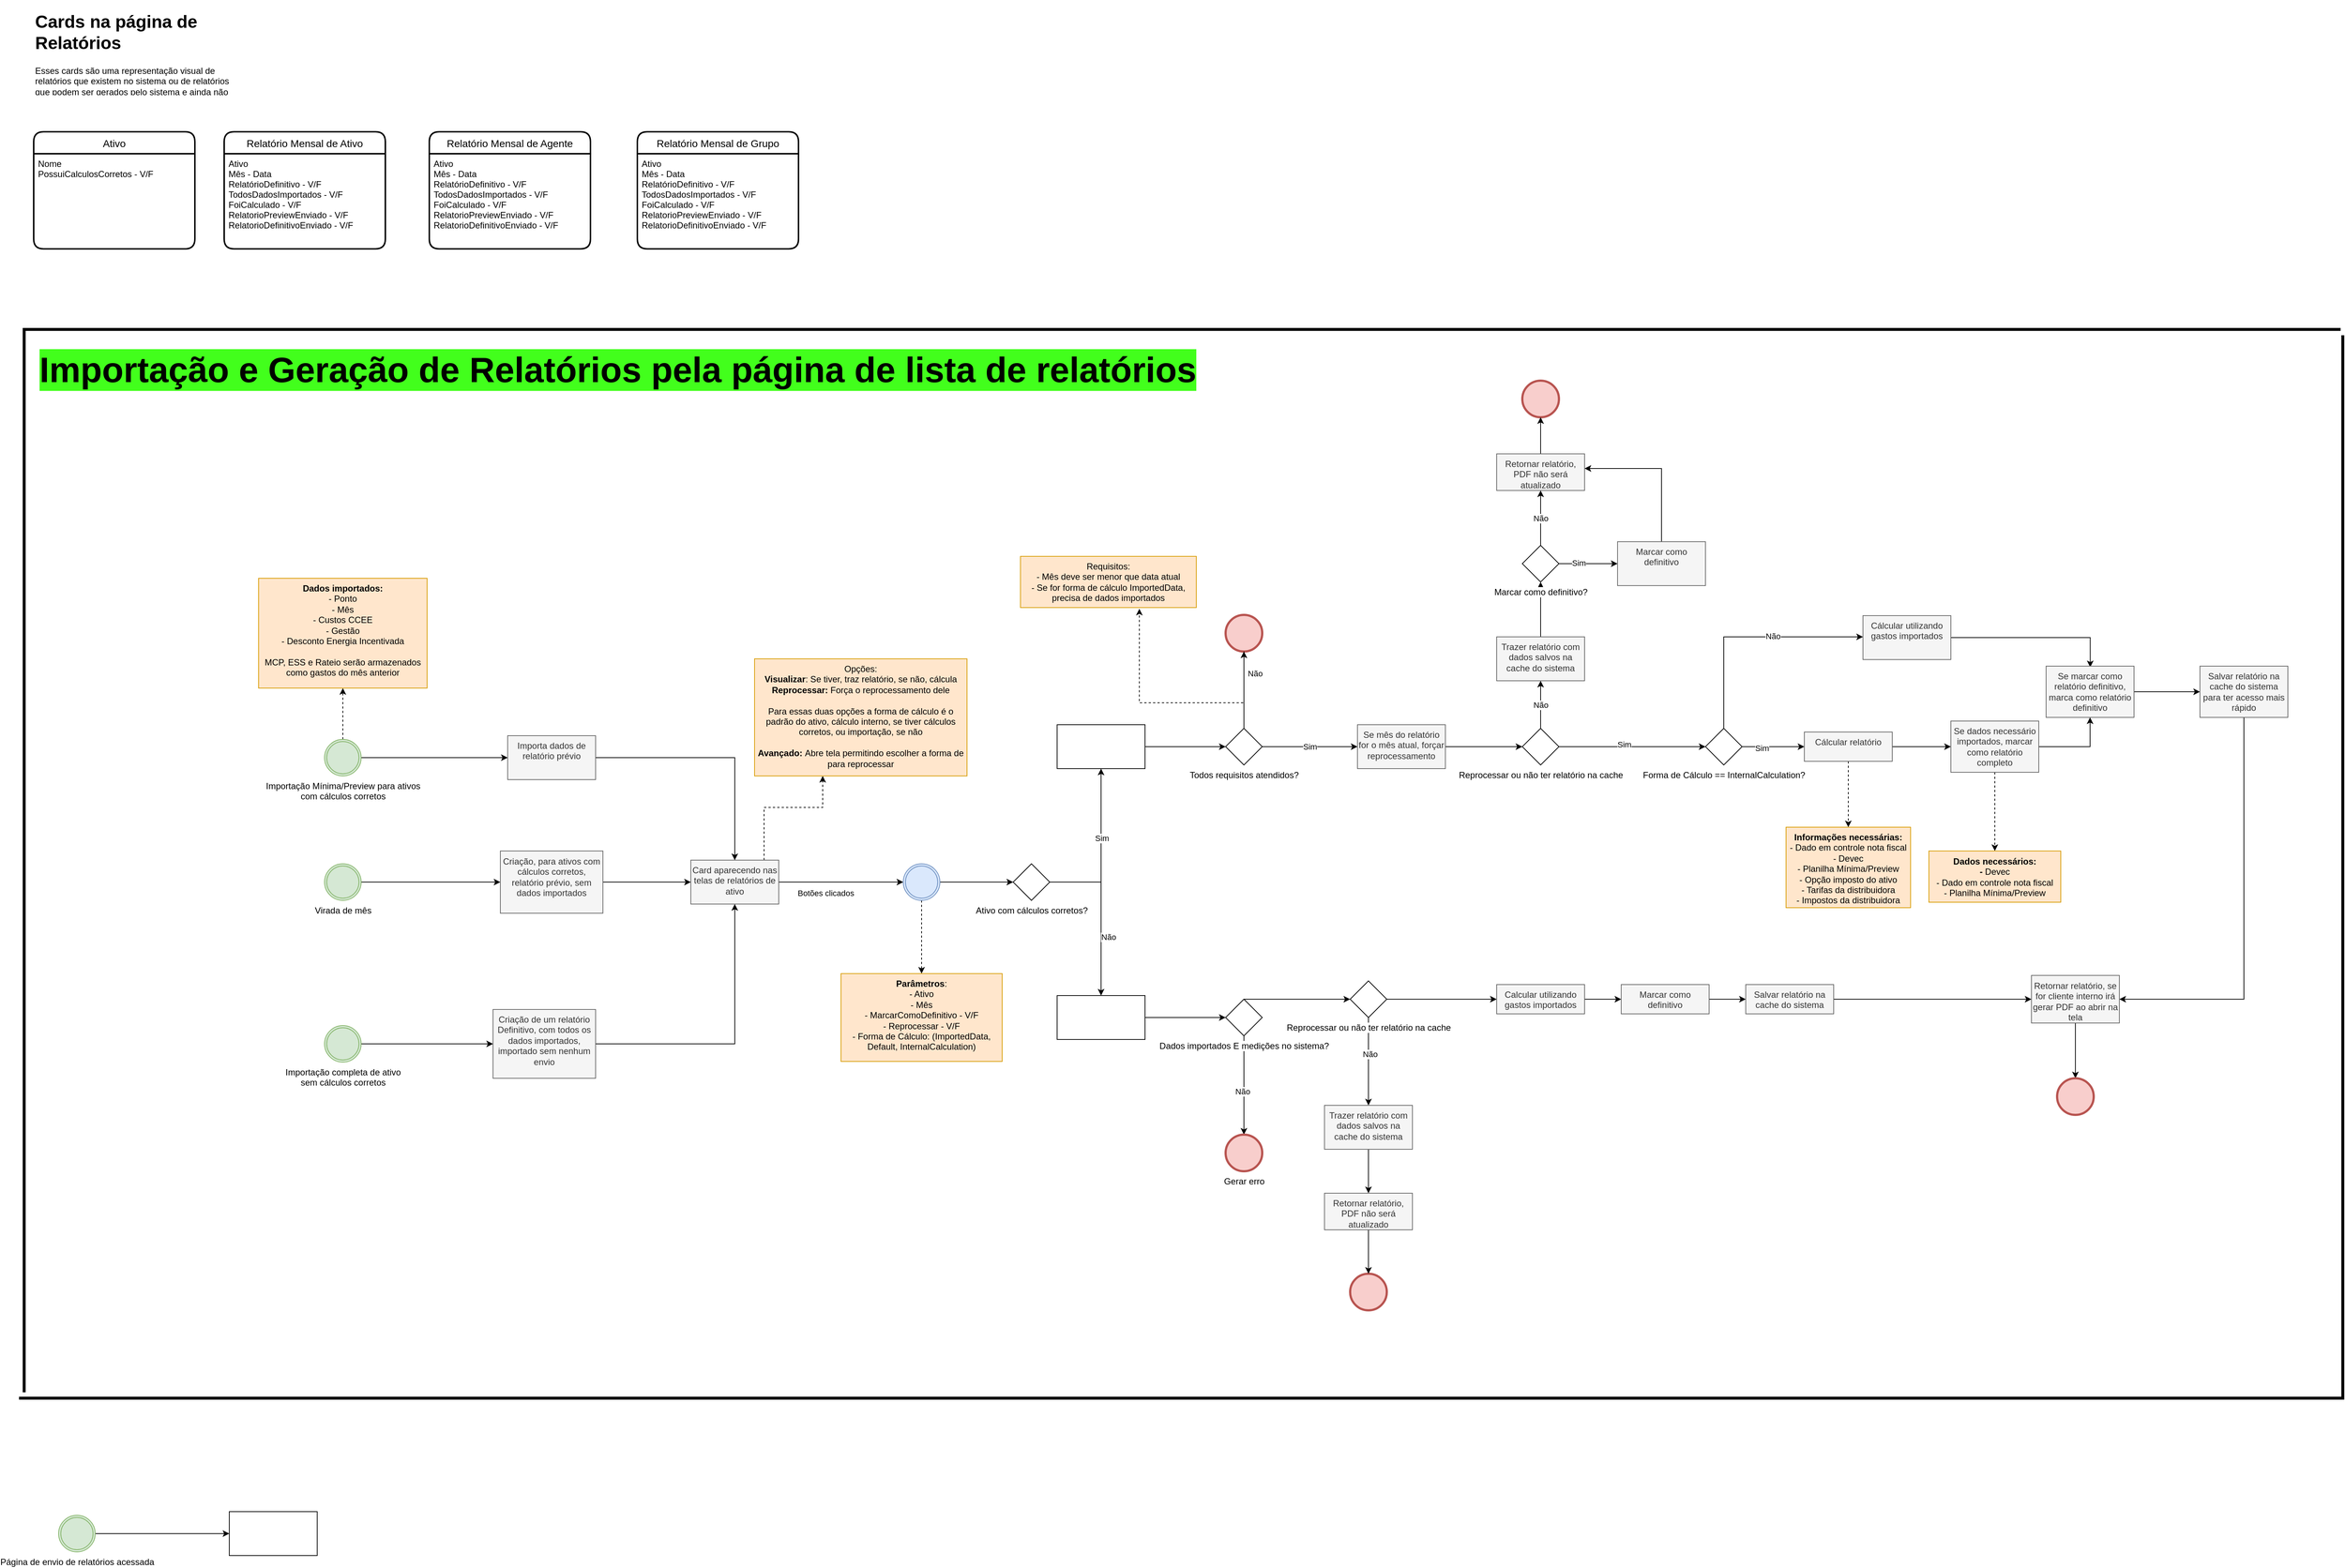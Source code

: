 <mxfile version="20.6.2" type="github">
  <diagram id="C5RBs43oDa-KdzZeNtuy" name="Page-1">
    <mxGraphModel dx="1808" dy="2861" grid="1" gridSize="10" guides="1" tooltips="1" connect="1" arrows="1" fold="1" page="1" pageScale="1" pageWidth="827" pageHeight="1169" math="0" shadow="0">
      <root>
        <mxCell id="WIyWlLk6GJQsqaUBKTNV-0" />
        <mxCell id="WIyWlLk6GJQsqaUBKTNV-1" parent="WIyWlLk6GJQsqaUBKTNV-0" />
        <mxCell id="Ey1h-VCYFiWWdj6kb1TC-207" value="" style="shape=partialRectangle;whiteSpace=wrap;html=1;top=0;left=0;fillColor=none;labelBackgroundColor=none;strokeWidth=4;fontSize=48;" vertex="1" parent="WIyWlLk6GJQsqaUBKTNV-1">
          <mxGeometry x="-465" y="-1550" width="3170" height="1450" as="geometry" />
        </mxCell>
        <mxCell id="Ey1h-VCYFiWWdj6kb1TC-206" value="" style="shape=partialRectangle;whiteSpace=wrap;html=1;bottom=0;right=0;fillColor=none;labelBackgroundColor=none;fontSize=48;strokeWidth=4;" vertex="1" parent="WIyWlLk6GJQsqaUBKTNV-1">
          <mxGeometry x="-460" y="-1560" width="3160" height="1450" as="geometry" />
        </mxCell>
        <mxCell id="Ey1h-VCYFiWWdj6kb1TC-13" value="Relatório Mensal de Ativo" style="swimlane;childLayout=stackLayout;horizontal=1;startSize=30;horizontalStack=0;rounded=1;fontSize=14;fontStyle=0;strokeWidth=2;resizeParent=0;resizeLast=1;shadow=0;dashed=0;align=center;" vertex="1" parent="WIyWlLk6GJQsqaUBKTNV-1">
          <mxGeometry x="-187" y="-1830" width="220" height="160" as="geometry" />
        </mxCell>
        <mxCell id="Ey1h-VCYFiWWdj6kb1TC-14" value="Ativo&#xa;Mês - Data&#xa;RelatórioDefinitivo - V/F&#xa;TodosDadosImportados - V/F&#xa;FoiCalculado - V/F&#xa;RelatorioPreviewEnviado - V/F&#xa;RelatorioDefinitivoEnviado - V/F&#xa;&#xa;" style="align=left;strokeColor=none;fillColor=none;spacingLeft=4;fontSize=12;verticalAlign=top;resizable=0;rotatable=0;part=1;" vertex="1" parent="Ey1h-VCYFiWWdj6kb1TC-13">
          <mxGeometry y="30" width="220" height="130" as="geometry" />
        </mxCell>
        <mxCell id="Ey1h-VCYFiWWdj6kb1TC-15" value="Relatório Mensal de Agente" style="swimlane;childLayout=stackLayout;horizontal=1;startSize=30;horizontalStack=0;rounded=1;fontSize=14;fontStyle=0;strokeWidth=2;resizeParent=0;resizeLast=1;shadow=0;dashed=0;align=center;" vertex="1" parent="WIyWlLk6GJQsqaUBKTNV-1">
          <mxGeometry x="93" y="-1830" width="220" height="160" as="geometry" />
        </mxCell>
        <mxCell id="Ey1h-VCYFiWWdj6kb1TC-16" value="Ativo&#xa;Mês - Data&#xa;RelatórioDefinitivo - V/F&#xa;TodosDadosImportados - V/F&#xa;FoiCalculado - V/F&#xa;RelatorioPreviewEnviado - V/F&#xa;RelatorioDefinitivoEnviado - V/F&#xa;&#xa;" style="align=left;strokeColor=none;fillColor=none;spacingLeft=4;fontSize=12;verticalAlign=top;resizable=0;rotatable=0;part=1;" vertex="1" parent="Ey1h-VCYFiWWdj6kb1TC-15">
          <mxGeometry y="30" width="220" height="130" as="geometry" />
        </mxCell>
        <mxCell id="Ey1h-VCYFiWWdj6kb1TC-17" value="Relatório Mensal de Grupo" style="swimlane;childLayout=stackLayout;horizontal=1;startSize=30;horizontalStack=0;rounded=1;fontSize=14;fontStyle=0;strokeWidth=2;resizeParent=0;resizeLast=1;shadow=0;dashed=0;align=center;" vertex="1" parent="WIyWlLk6GJQsqaUBKTNV-1">
          <mxGeometry x="377" y="-1830" width="220" height="160" as="geometry" />
        </mxCell>
        <mxCell id="Ey1h-VCYFiWWdj6kb1TC-18" value="Ativo&#xa;Mês - Data&#xa;RelatórioDefinitivo - V/F&#xa;TodosDadosImportados - V/F&#xa;FoiCalculado - V/F&#xa;RelatorioPreviewEnviado - V/F&#xa;RelatorioDefinitivoEnviado - V/F&#xa;&#xa;" style="align=left;strokeColor=none;fillColor=none;spacingLeft=4;fontSize=12;verticalAlign=top;resizable=0;rotatable=0;part=1;" vertex="1" parent="Ey1h-VCYFiWWdj6kb1TC-17">
          <mxGeometry y="30" width="220" height="130" as="geometry" />
        </mxCell>
        <mxCell id="Ey1h-VCYFiWWdj6kb1TC-24" value="" style="edgeStyle=orthogonalEdgeStyle;rounded=0;orthogonalLoop=1;jettySize=auto;html=1;" edge="1" parent="WIyWlLk6GJQsqaUBKTNV-1" source="Ey1h-VCYFiWWdj6kb1TC-20" target="Ey1h-VCYFiWWdj6kb1TC-23">
          <mxGeometry relative="1" as="geometry" />
        </mxCell>
        <mxCell id="Ey1h-VCYFiWWdj6kb1TC-20" value="Importação completa de ativo &lt;br&gt;sem cálculos corretos" style="points=[[0.145,0.145,0],[0.5,0,0],[0.855,0.145,0],[1,0.5,0],[0.855,0.855,0],[0.5,1,0],[0.145,0.855,0],[0,0.5,0]];shape=mxgraph.bpmn.event;html=1;verticalLabelPosition=bottom;labelBackgroundColor=#ffffff;verticalAlign=top;align=center;perimeter=ellipsePerimeter;outlineConnect=0;aspect=fixed;outline=throwing;symbol=general;fillColor=#d5e8d4;strokeColor=#82b366;" vertex="1" parent="WIyWlLk6GJQsqaUBKTNV-1">
          <mxGeometry x="-50" y="-609" width="50" height="50" as="geometry" />
        </mxCell>
        <mxCell id="Ey1h-VCYFiWWdj6kb1TC-32" value="" style="edgeStyle=orthogonalEdgeStyle;rounded=0;orthogonalLoop=1;jettySize=auto;html=1;" edge="1" parent="WIyWlLk6GJQsqaUBKTNV-1" source="Ey1h-VCYFiWWdj6kb1TC-23" target="Ey1h-VCYFiWWdj6kb1TC-31">
          <mxGeometry relative="1" as="geometry" />
        </mxCell>
        <mxCell id="Ey1h-VCYFiWWdj6kb1TC-23" value="Criação de um relatório Definitivo, com todos os dados importados, importado sem nenhum envio" style="whiteSpace=wrap;html=1;verticalAlign=top;labelBackgroundColor=none;fillColor=#f5f5f5;fontColor=#333333;strokeColor=#666666;" vertex="1" parent="WIyWlLk6GJQsqaUBKTNV-1">
          <mxGeometry x="180" y="-631" width="140" height="94" as="geometry" />
        </mxCell>
        <mxCell id="Ey1h-VCYFiWWdj6kb1TC-25" value="Ativo" style="swimlane;childLayout=stackLayout;horizontal=1;startSize=30;horizontalStack=0;rounded=1;fontSize=14;fontStyle=0;strokeWidth=2;resizeParent=0;resizeLast=1;shadow=0;dashed=0;align=center;" vertex="1" parent="WIyWlLk6GJQsqaUBKTNV-1">
          <mxGeometry x="-447" y="-1830" width="220" height="160" as="geometry" />
        </mxCell>
        <mxCell id="Ey1h-VCYFiWWdj6kb1TC-26" value="Nome&#xa;PossuiCalculosCorretos - V/F&#xa;&#xa;" style="align=left;strokeColor=none;fillColor=none;spacingLeft=4;fontSize=12;verticalAlign=top;resizable=0;rotatable=0;part=1;" vertex="1" parent="Ey1h-VCYFiWWdj6kb1TC-25">
          <mxGeometry y="30" width="220" height="130" as="geometry" />
        </mxCell>
        <mxCell id="Ey1h-VCYFiWWdj6kb1TC-30" value="&lt;h1&gt;Cards na página de Relatórios&lt;/h1&gt;&lt;p&gt;Esses cards são uma representação visual de relatórios que existem no sistema ou de relatórios que podem ser gerados pelo sistema e ainda não foram.&lt;/p&gt;" style="text;html=1;strokeColor=none;fillColor=none;spacing=5;spacingTop=-20;whiteSpace=wrap;overflow=hidden;rounded=0;" vertex="1" parent="WIyWlLk6GJQsqaUBKTNV-1">
          <mxGeometry x="-450" y="-2000" width="280" height="120" as="geometry" />
        </mxCell>
        <mxCell id="Ey1h-VCYFiWWdj6kb1TC-43" style="edgeStyle=orthogonalEdgeStyle;rounded=0;orthogonalLoop=1;jettySize=auto;html=1;entryX=0;entryY=0.5;entryDx=0;entryDy=0;entryPerimeter=0;" edge="1" parent="WIyWlLk6GJQsqaUBKTNV-1" source="Ey1h-VCYFiWWdj6kb1TC-31" target="Ey1h-VCYFiWWdj6kb1TC-42">
          <mxGeometry relative="1" as="geometry" />
        </mxCell>
        <mxCell id="Ey1h-VCYFiWWdj6kb1TC-48" value="Botões clicados" style="edgeLabel;html=1;align=center;verticalAlign=middle;resizable=0;points=[];" vertex="1" connectable="0" parent="Ey1h-VCYFiWWdj6kb1TC-43">
          <mxGeometry x="-0.294" y="-5" relative="1" as="geometry">
            <mxPoint x="4" y="10" as="offset" />
          </mxGeometry>
        </mxCell>
        <mxCell id="Ey1h-VCYFiWWdj6kb1TC-47" value="" style="edgeStyle=orthogonalEdgeStyle;rounded=0;orthogonalLoop=1;jettySize=auto;html=1;dashed=1;" edge="1" parent="WIyWlLk6GJQsqaUBKTNV-1" source="Ey1h-VCYFiWWdj6kb1TC-31" target="Ey1h-VCYFiWWdj6kb1TC-46">
          <mxGeometry relative="1" as="geometry">
            <Array as="points">
              <mxPoint x="550" y="-907" />
              <mxPoint x="630" y="-907" />
            </Array>
          </mxGeometry>
        </mxCell>
        <mxCell id="Ey1h-VCYFiWWdj6kb1TC-31" value="Card aparecendo nas telas de relatórios de ativo" style="whiteSpace=wrap;html=1;verticalAlign=top;fillColor=#f5f5f5;strokeColor=#666666;fontColor=#333333;labelBackgroundColor=none;" vertex="1" parent="WIyWlLk6GJQsqaUBKTNV-1">
          <mxGeometry x="450" y="-835" width="120" height="60" as="geometry" />
        </mxCell>
        <mxCell id="Ey1h-VCYFiWWdj6kb1TC-35" value="" style="edgeStyle=orthogonalEdgeStyle;rounded=0;orthogonalLoop=1;jettySize=auto;html=1;" edge="1" parent="WIyWlLk6GJQsqaUBKTNV-1" source="Ey1h-VCYFiWWdj6kb1TC-33" target="Ey1h-VCYFiWWdj6kb1TC-34">
          <mxGeometry relative="1" as="geometry" />
        </mxCell>
        <mxCell id="Ey1h-VCYFiWWdj6kb1TC-33" value="Virada de mês" style="points=[[0.145,0.145,0],[0.5,0,0],[0.855,0.145,0],[1,0.5,0],[0.855,0.855,0],[0.5,1,0],[0.145,0.855,0],[0,0.5,0]];shape=mxgraph.bpmn.event;html=1;verticalLabelPosition=bottom;labelBackgroundColor=#ffffff;verticalAlign=top;align=center;perimeter=ellipsePerimeter;outlineConnect=0;aspect=fixed;outline=throwing;symbol=general;fillColor=#d5e8d4;strokeColor=#82b366;" vertex="1" parent="WIyWlLk6GJQsqaUBKTNV-1">
          <mxGeometry x="-50" y="-830" width="50" height="50" as="geometry" />
        </mxCell>
        <mxCell id="Ey1h-VCYFiWWdj6kb1TC-39" style="edgeStyle=orthogonalEdgeStyle;rounded=0;orthogonalLoop=1;jettySize=auto;html=1;entryX=0;entryY=0.5;entryDx=0;entryDy=0;entryPerimeter=0;" edge="1" parent="WIyWlLk6GJQsqaUBKTNV-1" source="Ey1h-VCYFiWWdj6kb1TC-34" target="Ey1h-VCYFiWWdj6kb1TC-31">
          <mxGeometry relative="1" as="geometry" />
        </mxCell>
        <mxCell id="Ey1h-VCYFiWWdj6kb1TC-34" value="Criação, para ativos com cálculos corretos, relatório prévio, sem dados importados" style="whiteSpace=wrap;html=1;verticalAlign=top;labelBackgroundColor=#ffffff;fillColor=#f5f5f5;fontColor=#333333;strokeColor=#666666;" vertex="1" parent="WIyWlLk6GJQsqaUBKTNV-1">
          <mxGeometry x="190" y="-847.5" width="140" height="85" as="geometry" />
        </mxCell>
        <mxCell id="Ey1h-VCYFiWWdj6kb1TC-38" value="" style="edgeStyle=orthogonalEdgeStyle;rounded=0;orthogonalLoop=1;jettySize=auto;html=1;" edge="1" parent="WIyWlLk6GJQsqaUBKTNV-1" source="Ey1h-VCYFiWWdj6kb1TC-36" target="Ey1h-VCYFiWWdj6kb1TC-37">
          <mxGeometry relative="1" as="geometry" />
        </mxCell>
        <mxCell id="Ey1h-VCYFiWWdj6kb1TC-190" style="edgeStyle=orthogonalEdgeStyle;rounded=0;orthogonalLoop=1;jettySize=auto;html=1;dashed=1;" edge="1" parent="WIyWlLk6GJQsqaUBKTNV-1" source="Ey1h-VCYFiWWdj6kb1TC-36" target="Ey1h-VCYFiWWdj6kb1TC-218">
          <mxGeometry relative="1" as="geometry">
            <mxPoint x="-25" y="-1110" as="targetPoint" />
          </mxGeometry>
        </mxCell>
        <mxCell id="Ey1h-VCYFiWWdj6kb1TC-36" value="Importação Mínima/Preview para ativos&lt;br&gt;com cálculos corretos" style="points=[[0.145,0.145,0],[0.5,0,0],[0.855,0.145,0],[1,0.5,0],[0.855,0.855,0],[0.5,1,0],[0.145,0.855,0],[0,0.5,0]];shape=mxgraph.bpmn.event;html=1;verticalLabelPosition=bottom;labelBackgroundColor=#ffffff;verticalAlign=top;align=center;perimeter=ellipsePerimeter;outlineConnect=0;aspect=fixed;outline=throwing;symbol=general;fillColor=#d5e8d4;strokeColor=#82b366;" vertex="1" parent="WIyWlLk6GJQsqaUBKTNV-1">
          <mxGeometry x="-50" y="-1000" width="50" height="50" as="geometry" />
        </mxCell>
        <mxCell id="Ey1h-VCYFiWWdj6kb1TC-40" style="edgeStyle=orthogonalEdgeStyle;rounded=0;orthogonalLoop=1;jettySize=auto;html=1;entryX=0.5;entryY=0;entryDx=0;entryDy=0;" edge="1" parent="WIyWlLk6GJQsqaUBKTNV-1" source="Ey1h-VCYFiWWdj6kb1TC-37" target="Ey1h-VCYFiWWdj6kb1TC-31">
          <mxGeometry relative="1" as="geometry" />
        </mxCell>
        <mxCell id="Ey1h-VCYFiWWdj6kb1TC-37" value="Importa dados de relatório prévio" style="whiteSpace=wrap;html=1;verticalAlign=top;fillColor=#f5f5f5;strokeColor=#666666;labelBackgroundColor=#ffffff;fontColor=#333333;" vertex="1" parent="WIyWlLk6GJQsqaUBKTNV-1">
          <mxGeometry x="200" y="-1005" width="120" height="60" as="geometry" />
        </mxCell>
        <mxCell id="Ey1h-VCYFiWWdj6kb1TC-45" value="" style="edgeStyle=orthogonalEdgeStyle;rounded=0;orthogonalLoop=1;jettySize=auto;html=1;" edge="1" parent="WIyWlLk6GJQsqaUBKTNV-1" source="Ey1h-VCYFiWWdj6kb1TC-42" target="Ey1h-VCYFiWWdj6kb1TC-51">
          <mxGeometry relative="1" as="geometry">
            <mxPoint x="1020" y="-805" as="targetPoint" />
          </mxGeometry>
        </mxCell>
        <mxCell id="Ey1h-VCYFiWWdj6kb1TC-93" value="" style="edgeStyle=orthogonalEdgeStyle;rounded=0;orthogonalLoop=1;jettySize=auto;html=1;dashed=1;" edge="1" parent="WIyWlLk6GJQsqaUBKTNV-1" source="Ey1h-VCYFiWWdj6kb1TC-42" target="Ey1h-VCYFiWWdj6kb1TC-92">
          <mxGeometry relative="1" as="geometry" />
        </mxCell>
        <mxCell id="Ey1h-VCYFiWWdj6kb1TC-42" value="" style="points=[[0.145,0.145,0],[0.5,0,0],[0.855,0.145,0],[1,0.5,0],[0.855,0.855,0],[0.5,1,0],[0.145,0.855,0],[0,0.5,0]];shape=mxgraph.bpmn.event;html=1;verticalLabelPosition=bottom;labelBackgroundColor=#ffffff;verticalAlign=top;align=center;perimeter=ellipsePerimeter;outlineConnect=0;aspect=fixed;outline=throwing;symbol=general;fillColor=#dae8fc;strokeColor=#6c8ebf;" vertex="1" parent="WIyWlLk6GJQsqaUBKTNV-1">
          <mxGeometry x="740" y="-830" width="50" height="50" as="geometry" />
        </mxCell>
        <mxCell id="Ey1h-VCYFiWWdj6kb1TC-46" value="Opções:&lt;br&gt;&lt;b&gt;Visualizar&lt;/b&gt;: Se tiver, traz relatório, se não, cálcula&lt;br&gt;&lt;b&gt;Reprocessar: &lt;/b&gt;Força o reprocessamento dele&lt;br&gt;&lt;br&gt;Para essas duas opções a forma de cálculo é o padrão do ativo, cálculo interno, se tiver cálculos corretos, ou importação, se não&lt;br&gt;&lt;br&gt;&lt;b&gt;Avançado: &lt;/b&gt;Abre tela permitindo escolher a forma de para reprocessar" style="whiteSpace=wrap;html=1;verticalAlign=top;fillColor=#ffe6cc;strokeColor=#d79b00;labelBackgroundColor=none;" vertex="1" parent="WIyWlLk6GJQsqaUBKTNV-1">
          <mxGeometry x="537" y="-1110" width="290" height="160" as="geometry" />
        </mxCell>
        <mxCell id="Ey1h-VCYFiWWdj6kb1TC-49" value="Importa dados de relatório prévio" style="whiteSpace=wrap;html=1;verticalAlign=top;fillColor=#f5f5f5;strokeColor=#666666;labelBackgroundColor=none;fontColor=#333333;" vertex="1" parent="WIyWlLk6GJQsqaUBKTNV-1">
          <mxGeometry x="200" y="-1005" width="120" height="60" as="geometry" />
        </mxCell>
        <mxCell id="Ey1h-VCYFiWWdj6kb1TC-50" value="Criação, para ativos com cálculos corretos, relatório prévio, sem dados importados" style="whiteSpace=wrap;html=1;verticalAlign=top;labelBackgroundColor=none;fillColor=#f5f5f5;fontColor=#333333;strokeColor=#666666;" vertex="1" parent="WIyWlLk6GJQsqaUBKTNV-1">
          <mxGeometry x="190" y="-847.5" width="140" height="85" as="geometry" />
        </mxCell>
        <mxCell id="Ey1h-VCYFiWWdj6kb1TC-53" value="" style="edgeStyle=orthogonalEdgeStyle;rounded=0;orthogonalLoop=1;jettySize=auto;html=1;" edge="1" parent="WIyWlLk6GJQsqaUBKTNV-1" target="Ey1h-VCYFiWWdj6kb1TC-52">
          <mxGeometry relative="1" as="geometry">
            <mxPoint x="940" y="-805" as="sourcePoint" />
            <Array as="points">
              <mxPoint x="1010" y="-805" />
            </Array>
          </mxGeometry>
        </mxCell>
        <mxCell id="Ey1h-VCYFiWWdj6kb1TC-56" value="Sim" style="edgeLabel;html=1;align=center;verticalAlign=middle;resizable=0;points=[];" vertex="1" connectable="0" parent="Ey1h-VCYFiWWdj6kb1TC-53">
          <mxGeometry x="0.156" y="-1" relative="1" as="geometry">
            <mxPoint as="offset" />
          </mxGeometry>
        </mxCell>
        <mxCell id="Ey1h-VCYFiWWdj6kb1TC-58" value="Não" style="edgeStyle=orthogonalEdgeStyle;rounded=0;orthogonalLoop=1;jettySize=auto;html=1;" edge="1" parent="WIyWlLk6GJQsqaUBKTNV-1" source="Ey1h-VCYFiWWdj6kb1TC-51" target="Ey1h-VCYFiWWdj6kb1TC-57">
          <mxGeometry x="0.289" y="10" relative="1" as="geometry">
            <mxPoint as="offset" />
          </mxGeometry>
        </mxCell>
        <mxCell id="Ey1h-VCYFiWWdj6kb1TC-51" value="Ativo com cálculos corretos?" style="points=[[0.25,0.25,0],[0.5,0,0],[0.75,0.25,0],[1,0.5,0],[0.75,0.75,0],[0.5,1,0],[0.25,0.75,0],[0,0.5,0]];shape=mxgraph.bpmn.gateway2;html=1;verticalLabelPosition=bottom;labelBackgroundColor=#ffffff;verticalAlign=top;align=center;perimeter=rhombusPerimeter;outlineConnect=0;outline=none;symbol=none;" vertex="1" parent="WIyWlLk6GJQsqaUBKTNV-1">
          <mxGeometry x="890" y="-830" width="50" height="50" as="geometry" />
        </mxCell>
        <mxCell id="Ey1h-VCYFiWWdj6kb1TC-60" value="" style="edgeStyle=orthogonalEdgeStyle;rounded=0;orthogonalLoop=1;jettySize=auto;html=1;" edge="1" parent="WIyWlLk6GJQsqaUBKTNV-1" source="Ey1h-VCYFiWWdj6kb1TC-52" target="Ey1h-VCYFiWWdj6kb1TC-62">
          <mxGeometry relative="1" as="geometry">
            <mxPoint x="1180" y="-990" as="targetPoint" />
          </mxGeometry>
        </mxCell>
        <mxCell id="Ey1h-VCYFiWWdj6kb1TC-52" value="" style="whiteSpace=wrap;html=1;verticalAlign=top;labelBackgroundColor=none;" vertex="1" parent="WIyWlLk6GJQsqaUBKTNV-1">
          <mxGeometry x="950" y="-1020" width="120" height="60" as="geometry" />
        </mxCell>
        <mxCell id="Ey1h-VCYFiWWdj6kb1TC-156" style="edgeStyle=orthogonalEdgeStyle;rounded=0;orthogonalLoop=1;jettySize=auto;html=1;" edge="1" parent="WIyWlLk6GJQsqaUBKTNV-1" source="Ey1h-VCYFiWWdj6kb1TC-57" target="Ey1h-VCYFiWWdj6kb1TC-155">
          <mxGeometry relative="1" as="geometry" />
        </mxCell>
        <mxCell id="Ey1h-VCYFiWWdj6kb1TC-57" value="" style="whiteSpace=wrap;html=1;verticalAlign=top;labelBackgroundColor=#ffffff;" vertex="1" parent="WIyWlLk6GJQsqaUBKTNV-1">
          <mxGeometry x="950" y="-650" width="120" height="60" as="geometry" />
        </mxCell>
        <mxCell id="Ey1h-VCYFiWWdj6kb1TC-66" value="Não" style="edgeStyle=orthogonalEdgeStyle;rounded=0;orthogonalLoop=1;jettySize=auto;html=1;" edge="1" parent="WIyWlLk6GJQsqaUBKTNV-1" source="Ey1h-VCYFiWWdj6kb1TC-62" target="Ey1h-VCYFiWWdj6kb1TC-65">
          <mxGeometry x="0.429" y="-15" relative="1" as="geometry">
            <Array as="points">
              <mxPoint x="1205" y="-1135" />
            </Array>
            <mxPoint as="offset" />
          </mxGeometry>
        </mxCell>
        <mxCell id="Ey1h-VCYFiWWdj6kb1TC-113" value="Sim" style="edgeStyle=orthogonalEdgeStyle;rounded=0;orthogonalLoop=1;jettySize=auto;html=1;" edge="1" parent="WIyWlLk6GJQsqaUBKTNV-1" source="Ey1h-VCYFiWWdj6kb1TC-62" target="Ey1h-VCYFiWWdj6kb1TC-112">
          <mxGeometry relative="1" as="geometry">
            <Array as="points">
              <mxPoint x="1280" y="-990" />
            </Array>
          </mxGeometry>
        </mxCell>
        <mxCell id="Ey1h-VCYFiWWdj6kb1TC-202" style="edgeStyle=orthogonalEdgeStyle;rounded=0;orthogonalLoop=1;jettySize=auto;html=1;entryX=0.676;entryY=1.023;entryDx=0;entryDy=0;entryPerimeter=0;dashed=1;" edge="1" parent="WIyWlLk6GJQsqaUBKTNV-1" source="Ey1h-VCYFiWWdj6kb1TC-62" target="Ey1h-VCYFiWWdj6kb1TC-71">
          <mxGeometry relative="1" as="geometry">
            <Array as="points">
              <mxPoint x="1205" y="-1050" />
              <mxPoint x="1062" y="-1050" />
            </Array>
          </mxGeometry>
        </mxCell>
        <mxCell id="Ey1h-VCYFiWWdj6kb1TC-62" value="Todos requisitos atendidos?" style="points=[[0.25,0.25,0],[0.5,0,0],[0.75,0.25,0],[1,0.5,0],[0.75,0.75,0],[0.5,1,0],[0.25,0.75,0],[0,0.5,0]];shape=mxgraph.bpmn.gateway2;html=1;verticalLabelPosition=bottom;labelBackgroundColor=#ffffff;verticalAlign=top;align=center;perimeter=rhombusPerimeter;outlineConnect=0;outline=none;symbol=none;" vertex="1" parent="WIyWlLk6GJQsqaUBKTNV-1">
          <mxGeometry x="1180" y="-1015" width="50" height="50" as="geometry" />
        </mxCell>
        <mxCell id="Ey1h-VCYFiWWdj6kb1TC-71" value="Requisitos:&lt;br&gt;- Mês deve ser menor que data atual&lt;br&gt;- Se for forma de cálculo ImportedData, precisa de dados importados" style="whiteSpace=wrap;html=1;verticalAlign=top;labelBackgroundColor=none;fillColor=#ffe6cc;strokeColor=#d79b00;" vertex="1" parent="WIyWlLk6GJQsqaUBKTNV-1">
          <mxGeometry x="900" y="-1250" width="240" height="70" as="geometry" />
        </mxCell>
        <mxCell id="Ey1h-VCYFiWWdj6kb1TC-86" value="" style="edgeStyle=orthogonalEdgeStyle;rounded=0;orthogonalLoop=1;jettySize=auto;html=1;" edge="1" parent="WIyWlLk6GJQsqaUBKTNV-1" source="Ey1h-VCYFiWWdj6kb1TC-78" target="Ey1h-VCYFiWWdj6kb1TC-118">
          <mxGeometry relative="1" as="geometry">
            <mxPoint x="1820" y="-990" as="targetPoint" />
          </mxGeometry>
        </mxCell>
        <mxCell id="Ey1h-VCYFiWWdj6kb1TC-87" value="Sim" style="edgeLabel;html=1;align=center;verticalAlign=middle;resizable=0;points=[];" vertex="1" connectable="0" parent="Ey1h-VCYFiWWdj6kb1TC-86">
          <mxGeometry x="-0.108" y="3" relative="1" as="geometry">
            <mxPoint as="offset" />
          </mxGeometry>
        </mxCell>
        <mxCell id="Ey1h-VCYFiWWdj6kb1TC-89" value="Não" style="edgeStyle=orthogonalEdgeStyle;rounded=0;orthogonalLoop=1;jettySize=auto;html=1;" edge="1" parent="WIyWlLk6GJQsqaUBKTNV-1" source="Ey1h-VCYFiWWdj6kb1TC-78" target="Ey1h-VCYFiWWdj6kb1TC-88">
          <mxGeometry relative="1" as="geometry" />
        </mxCell>
        <mxCell id="Ey1h-VCYFiWWdj6kb1TC-78" value="Reprocessar ou não ter relatório na cache" style="points=[[0.25,0.25,0],[0.5,0,0],[0.75,0.25,0],[1,0.5,0],[0.75,0.75,0],[0.5,1,0],[0.25,0.75,0],[0,0.5,0]];shape=mxgraph.bpmn.gateway2;html=1;verticalLabelPosition=bottom;labelBackgroundColor=#ffffff;verticalAlign=top;align=center;perimeter=rhombusPerimeter;outlineConnect=0;outline=none;symbol=none;" vertex="1" parent="WIyWlLk6GJQsqaUBKTNV-1">
          <mxGeometry x="1585" y="-1015" width="50" height="50" as="geometry" />
        </mxCell>
        <mxCell id="Ey1h-VCYFiWWdj6kb1TC-98" value="" style="edgeStyle=orthogonalEdgeStyle;rounded=0;orthogonalLoop=1;jettySize=auto;html=1;" edge="1" parent="WIyWlLk6GJQsqaUBKTNV-1" source="Ey1h-VCYFiWWdj6kb1TC-88" target="Ey1h-VCYFiWWdj6kb1TC-99">
          <mxGeometry relative="1" as="geometry">
            <mxPoint x="1610.0" y="-1210" as="targetPoint" />
          </mxGeometry>
        </mxCell>
        <mxCell id="Ey1h-VCYFiWWdj6kb1TC-88" value="Trazer relatório com dados salvos na cache do sistema" style="whiteSpace=wrap;html=1;verticalAlign=top;labelBackgroundColor=none;fillColor=#f5f5f5;fontColor=#333333;strokeColor=#666666;" vertex="1" parent="WIyWlLk6GJQsqaUBKTNV-1">
          <mxGeometry x="1550" y="-1140" width="120" height="60" as="geometry" />
        </mxCell>
        <mxCell id="Ey1h-VCYFiWWdj6kb1TC-92" value="&lt;b&gt;Parâmetros&lt;/b&gt;:&lt;br&gt;- Ativo&lt;br&gt;- Mês&lt;br&gt;- MarcarComoDefinitivo - V/F&lt;br&gt;- Reprocessar - V/F&lt;br&gt;- Forma de Cálculo: (ImportedData, Default, InternalCalculation)" style="whiteSpace=wrap;html=1;verticalAlign=top;fillColor=#ffe6cc;strokeColor=#d79b00;labelBackgroundColor=none;" vertex="1" parent="WIyWlLk6GJQsqaUBKTNV-1">
          <mxGeometry x="655" y="-680" width="220" height="120" as="geometry" />
        </mxCell>
        <mxCell id="Ey1h-VCYFiWWdj6kb1TC-96" value="" style="points=[[0.145,0.145,0],[0.5,0,0],[0.855,0.145,0],[1,0.5,0],[0.855,0.855,0],[0.5,1,0],[0.145,0.855,0],[0,0.5,0]];shape=mxgraph.bpmn.event;html=1;verticalLabelPosition=bottom;labelBackgroundColor=#ffffff;verticalAlign=top;align=center;perimeter=ellipsePerimeter;outlineConnect=0;aspect=fixed;outline=end;symbol=terminate2;fillColor=#f8cecc;strokeColor=#b85450;" vertex="1" parent="WIyWlLk6GJQsqaUBKTNV-1">
          <mxGeometry x="1585" y="-1490" width="50" height="50" as="geometry" />
        </mxCell>
        <mxCell id="Ey1h-VCYFiWWdj6kb1TC-101" value="" style="edgeStyle=orthogonalEdgeStyle;rounded=0;orthogonalLoop=1;jettySize=auto;html=1;" edge="1" parent="WIyWlLk6GJQsqaUBKTNV-1" source="Ey1h-VCYFiWWdj6kb1TC-99" target="Ey1h-VCYFiWWdj6kb1TC-100">
          <mxGeometry relative="1" as="geometry" />
        </mxCell>
        <mxCell id="Ey1h-VCYFiWWdj6kb1TC-102" value="Sim" style="edgeLabel;html=1;align=center;verticalAlign=middle;resizable=0;points=[];" vertex="1" connectable="0" parent="Ey1h-VCYFiWWdj6kb1TC-101">
          <mxGeometry x="-0.329" y="1" relative="1" as="geometry">
            <mxPoint as="offset" />
          </mxGeometry>
        </mxCell>
        <mxCell id="Ey1h-VCYFiWWdj6kb1TC-104" value="Não" style="edgeStyle=orthogonalEdgeStyle;rounded=0;orthogonalLoop=1;jettySize=auto;html=1;" edge="1" parent="WIyWlLk6GJQsqaUBKTNV-1" source="Ey1h-VCYFiWWdj6kb1TC-99" target="Ey1h-VCYFiWWdj6kb1TC-105">
          <mxGeometry relative="1" as="geometry" />
        </mxCell>
        <mxCell id="Ey1h-VCYFiWWdj6kb1TC-99" value="Marcar como definitivo?" style="points=[[0.25,0.25,0],[0.5,0,0],[0.75,0.25,0],[1,0.5,0],[0.75,0.75,0],[0.5,1,0],[0.25,0.75,0],[0,0.5,0]];shape=mxgraph.bpmn.gateway2;html=1;verticalLabelPosition=bottom;labelBackgroundColor=#ffffff;verticalAlign=top;align=center;perimeter=rhombusPerimeter;outlineConnect=0;outline=none;symbol=none;" vertex="1" parent="WIyWlLk6GJQsqaUBKTNV-1">
          <mxGeometry x="1585" y="-1265" width="50" height="50" as="geometry" />
        </mxCell>
        <mxCell id="Ey1h-VCYFiWWdj6kb1TC-103" style="edgeStyle=orthogonalEdgeStyle;rounded=0;orthogonalLoop=1;jettySize=auto;html=1;" edge="1" parent="WIyWlLk6GJQsqaUBKTNV-1" source="Ey1h-VCYFiWWdj6kb1TC-100" target="Ey1h-VCYFiWWdj6kb1TC-105">
          <mxGeometry relative="1" as="geometry">
            <Array as="points">
              <mxPoint x="1775" y="-1370" />
            </Array>
          </mxGeometry>
        </mxCell>
        <mxCell id="Ey1h-VCYFiWWdj6kb1TC-100" value="Marcar como definitivo" style="whiteSpace=wrap;html=1;verticalAlign=top;labelBackgroundColor=none;fillColor=#f5f5f5;fontColor=#333333;strokeColor=#666666;" vertex="1" parent="WIyWlLk6GJQsqaUBKTNV-1">
          <mxGeometry x="1715" y="-1270" width="120" height="60" as="geometry" />
        </mxCell>
        <mxCell id="Ey1h-VCYFiWWdj6kb1TC-107" style="edgeStyle=orthogonalEdgeStyle;rounded=0;orthogonalLoop=1;jettySize=auto;html=1;entryX=0.5;entryY=1;entryDx=0;entryDy=0;entryPerimeter=0;" edge="1" parent="WIyWlLk6GJQsqaUBKTNV-1" source="Ey1h-VCYFiWWdj6kb1TC-105" target="Ey1h-VCYFiWWdj6kb1TC-96">
          <mxGeometry relative="1" as="geometry" />
        </mxCell>
        <mxCell id="Ey1h-VCYFiWWdj6kb1TC-105" value="Retornar relatório, PDF não será atualizado" style="whiteSpace=wrap;html=1;verticalAlign=top;labelBackgroundColor=none;fillColor=#f5f5f5;fontColor=#333333;strokeColor=#666666;" vertex="1" parent="WIyWlLk6GJQsqaUBKTNV-1">
          <mxGeometry x="1550" y="-1390" width="120" height="50" as="geometry" />
        </mxCell>
        <mxCell id="Ey1h-VCYFiWWdj6kb1TC-114" style="edgeStyle=orthogonalEdgeStyle;rounded=0;orthogonalLoop=1;jettySize=auto;html=1;" edge="1" parent="WIyWlLk6GJQsqaUBKTNV-1" source="Ey1h-VCYFiWWdj6kb1TC-112" target="Ey1h-VCYFiWWdj6kb1TC-78">
          <mxGeometry relative="1" as="geometry" />
        </mxCell>
        <mxCell id="Ey1h-VCYFiWWdj6kb1TC-112" value="Se mês do relatório for o mês atual, forçar reprocessamento" style="whiteSpace=wrap;html=1;verticalAlign=top;labelBackgroundColor=none;fillColor=#f5f5f5;fontColor=#333333;strokeColor=#666666;" vertex="1" parent="WIyWlLk6GJQsqaUBKTNV-1">
          <mxGeometry x="1360" y="-1020" width="120" height="60" as="geometry" />
        </mxCell>
        <mxCell id="Ey1h-VCYFiWWdj6kb1TC-120" style="edgeStyle=orthogonalEdgeStyle;rounded=0;orthogonalLoop=1;jettySize=auto;html=1;" edge="1" parent="WIyWlLk6GJQsqaUBKTNV-1" source="Ey1h-VCYFiWWdj6kb1TC-118" target="Ey1h-VCYFiWWdj6kb1TC-121">
          <mxGeometry relative="1" as="geometry">
            <mxPoint x="2090" y="-990" as="targetPoint" />
          </mxGeometry>
        </mxCell>
        <mxCell id="Ey1h-VCYFiWWdj6kb1TC-122" value="Sim" style="edgeLabel;html=1;align=center;verticalAlign=middle;resizable=0;points=[];" vertex="1" connectable="0" parent="Ey1h-VCYFiWWdj6kb1TC-120">
          <mxGeometry x="-0.371" y="-2" relative="1" as="geometry">
            <mxPoint as="offset" />
          </mxGeometry>
        </mxCell>
        <mxCell id="Ey1h-VCYFiWWdj6kb1TC-126" value="" style="edgeStyle=orthogonalEdgeStyle;rounded=0;orthogonalLoop=1;jettySize=auto;html=1;" edge="1" parent="WIyWlLk6GJQsqaUBKTNV-1" source="Ey1h-VCYFiWWdj6kb1TC-118" target="Ey1h-VCYFiWWdj6kb1TC-125">
          <mxGeometry relative="1" as="geometry">
            <mxPoint x="1850" y="-1120" as="targetPoint" />
            <Array as="points">
              <mxPoint x="1860" y="-1140" />
            </Array>
          </mxGeometry>
        </mxCell>
        <mxCell id="Ey1h-VCYFiWWdj6kb1TC-127" value="Não" style="edgeLabel;html=1;align=center;verticalAlign=middle;resizable=0;points=[];" vertex="1" connectable="0" parent="Ey1h-VCYFiWWdj6kb1TC-126">
          <mxGeometry x="0.217" y="1" relative="1" as="geometry">
            <mxPoint as="offset" />
          </mxGeometry>
        </mxCell>
        <mxCell id="Ey1h-VCYFiWWdj6kb1TC-118" value="Forma de Cálculo == InternalCalculation?" style="points=[[0.25,0.25,0],[0.5,0,0],[0.75,0.25,0],[1,0.5,0],[0.75,0.75,0],[0.5,1,0],[0.25,0.75,0],[0,0.5,0]];shape=mxgraph.bpmn.gateway2;html=1;verticalLabelPosition=bottom;labelBackgroundColor=#ffffff;verticalAlign=top;align=center;perimeter=rhombusPerimeter;outlineConnect=0;outline=none;symbol=none;" vertex="1" parent="WIyWlLk6GJQsqaUBKTNV-1">
          <mxGeometry x="1835" y="-1015" width="50" height="50" as="geometry" />
        </mxCell>
        <mxCell id="Ey1h-VCYFiWWdj6kb1TC-130" style="edgeStyle=orthogonalEdgeStyle;rounded=0;orthogonalLoop=1;jettySize=auto;html=1;" edge="1" parent="WIyWlLk6GJQsqaUBKTNV-1" source="Ey1h-VCYFiWWdj6kb1TC-121" target="Ey1h-VCYFiWWdj6kb1TC-128">
          <mxGeometry relative="1" as="geometry" />
        </mxCell>
        <mxCell id="Ey1h-VCYFiWWdj6kb1TC-194" style="edgeStyle=orthogonalEdgeStyle;rounded=0;orthogonalLoop=1;jettySize=auto;html=1;dashed=1;" edge="1" parent="WIyWlLk6GJQsqaUBKTNV-1" source="Ey1h-VCYFiWWdj6kb1TC-121" target="Ey1h-VCYFiWWdj6kb1TC-193">
          <mxGeometry relative="1" as="geometry" />
        </mxCell>
        <mxCell id="Ey1h-VCYFiWWdj6kb1TC-121" value="Cálcular relatório" style="whiteSpace=wrap;html=1;verticalAlign=top;labelBackgroundColor=none;fillColor=#f5f5f5;fontColor=#333333;strokeColor=#666666;" vertex="1" parent="WIyWlLk6GJQsqaUBKTNV-1">
          <mxGeometry x="1970" y="-1010" width="120" height="40" as="geometry" />
        </mxCell>
        <mxCell id="Ey1h-VCYFiWWdj6kb1TC-129" style="edgeStyle=orthogonalEdgeStyle;rounded=0;orthogonalLoop=1;jettySize=auto;html=1;entryX=0.502;entryY=0.021;entryDx=0;entryDy=0;entryPerimeter=0;" edge="1" parent="WIyWlLk6GJQsqaUBKTNV-1" source="Ey1h-VCYFiWWdj6kb1TC-125" target="Ey1h-VCYFiWWdj6kb1TC-131">
          <mxGeometry relative="1" as="geometry" />
        </mxCell>
        <mxCell id="Ey1h-VCYFiWWdj6kb1TC-125" value="Cálcular utilizando gastos importados" style="whiteSpace=wrap;html=1;verticalAlign=top;labelBackgroundColor=none;fillColor=#f5f5f5;fontColor=#333333;strokeColor=#666666;" vertex="1" parent="WIyWlLk6GJQsqaUBKTNV-1">
          <mxGeometry x="2050" y="-1169" width="120" height="60" as="geometry" />
        </mxCell>
        <mxCell id="Ey1h-VCYFiWWdj6kb1TC-132" style="edgeStyle=orthogonalEdgeStyle;rounded=0;orthogonalLoop=1;jettySize=auto;html=1;" edge="1" parent="WIyWlLk6GJQsqaUBKTNV-1" source="Ey1h-VCYFiWWdj6kb1TC-128" target="Ey1h-VCYFiWWdj6kb1TC-131">
          <mxGeometry relative="1" as="geometry" />
        </mxCell>
        <mxCell id="Ey1h-VCYFiWWdj6kb1TC-196" style="edgeStyle=orthogonalEdgeStyle;rounded=0;orthogonalLoop=1;jettySize=auto;html=1;dashed=1;" edge="1" parent="WIyWlLk6GJQsqaUBKTNV-1" source="Ey1h-VCYFiWWdj6kb1TC-128" target="Ey1h-VCYFiWWdj6kb1TC-195">
          <mxGeometry relative="1" as="geometry" />
        </mxCell>
        <mxCell id="Ey1h-VCYFiWWdj6kb1TC-128" value="Se dados necessário importados, marcar como relatório completo" style="whiteSpace=wrap;html=1;verticalAlign=top;labelBackgroundColor=none;fillColor=#f5f5f5;fontColor=#333333;strokeColor=#666666;" vertex="1" parent="WIyWlLk6GJQsqaUBKTNV-1">
          <mxGeometry x="2170" y="-1025" width="120" height="70" as="geometry" />
        </mxCell>
        <mxCell id="Ey1h-VCYFiWWdj6kb1TC-197" style="edgeStyle=orthogonalEdgeStyle;rounded=0;orthogonalLoop=1;jettySize=auto;html=1;" edge="1" parent="WIyWlLk6GJQsqaUBKTNV-1" source="Ey1h-VCYFiWWdj6kb1TC-131" target="Ey1h-VCYFiWWdj6kb1TC-139">
          <mxGeometry relative="1" as="geometry" />
        </mxCell>
        <mxCell id="Ey1h-VCYFiWWdj6kb1TC-131" value="Se marcar como relatório definitivo, marca como relatório definitivo" style="whiteSpace=wrap;html=1;verticalAlign=top;labelBackgroundColor=none;fillColor=#f5f5f5;fontColor=#333333;strokeColor=#666666;" vertex="1" parent="WIyWlLk6GJQsqaUBKTNV-1">
          <mxGeometry x="2300" y="-1100" width="120" height="70" as="geometry" />
        </mxCell>
        <mxCell id="Ey1h-VCYFiWWdj6kb1TC-198" style="edgeStyle=orthogonalEdgeStyle;rounded=0;orthogonalLoop=1;jettySize=auto;html=1;" edge="1" parent="WIyWlLk6GJQsqaUBKTNV-1" source="Ey1h-VCYFiWWdj6kb1TC-139" target="Ey1h-VCYFiWWdj6kb1TC-184">
          <mxGeometry relative="1" as="geometry">
            <mxPoint x="2570" y="-830" as="targetPoint" />
            <Array as="points">
              <mxPoint x="2570" y="-645" />
            </Array>
          </mxGeometry>
        </mxCell>
        <mxCell id="Ey1h-VCYFiWWdj6kb1TC-139" value="Salvar relatório na cache do sistema para ter acesso mais rápido" style="whiteSpace=wrap;html=1;verticalAlign=top;labelBackgroundColor=none;fillColor=#f5f5f5;fontColor=#333333;strokeColor=#666666;" vertex="1" parent="WIyWlLk6GJQsqaUBKTNV-1">
          <mxGeometry x="2510" y="-1100" width="120" height="70" as="geometry" />
        </mxCell>
        <mxCell id="Ey1h-VCYFiWWdj6kb1TC-158" style="edgeStyle=orthogonalEdgeStyle;rounded=0;orthogonalLoop=1;jettySize=auto;html=1;" edge="1" parent="WIyWlLk6GJQsqaUBKTNV-1" source="Ey1h-VCYFiWWdj6kb1TC-155" target="Ey1h-VCYFiWWdj6kb1TC-159">
          <mxGeometry relative="1" as="geometry">
            <mxPoint x="1210" y="-440" as="targetPoint" />
          </mxGeometry>
        </mxCell>
        <mxCell id="Ey1h-VCYFiWWdj6kb1TC-160" value="Não" style="edgeLabel;html=1;align=center;verticalAlign=middle;resizable=0;points=[];" vertex="1" connectable="0" parent="Ey1h-VCYFiWWdj6kb1TC-158">
          <mxGeometry x="0.123" y="-2" relative="1" as="geometry">
            <mxPoint as="offset" />
          </mxGeometry>
        </mxCell>
        <mxCell id="Ey1h-VCYFiWWdj6kb1TC-162" value="" style="edgeStyle=orthogonalEdgeStyle;rounded=0;orthogonalLoop=1;jettySize=auto;html=1;" edge="1" parent="WIyWlLk6GJQsqaUBKTNV-1" source="Ey1h-VCYFiWWdj6kb1TC-155" target="Ey1h-VCYFiWWdj6kb1TC-163">
          <mxGeometry relative="1" as="geometry">
            <mxPoint x="1320" y="-620" as="targetPoint" />
            <Array as="points">
              <mxPoint x="1260" y="-645" />
              <mxPoint x="1260" y="-645" />
            </Array>
          </mxGeometry>
        </mxCell>
        <mxCell id="Ey1h-VCYFiWWdj6kb1TC-155" value="Dados importados E medições no sistema?" style="points=[[0.25,0.25,0],[0.5,0,0],[0.75,0.25,0],[1,0.5,0],[0.75,0.75,0],[0.5,1,0],[0.25,0.75,0],[0,0.5,0]];shape=mxgraph.bpmn.gateway2;html=1;verticalLabelPosition=bottom;labelBackgroundColor=#ffffff;verticalAlign=top;align=center;perimeter=rhombusPerimeter;outlineConnect=0;outline=none;symbol=none;" vertex="1" parent="WIyWlLk6GJQsqaUBKTNV-1">
          <mxGeometry x="1180" y="-645" width="50" height="50" as="geometry" />
        </mxCell>
        <mxCell id="Ey1h-VCYFiWWdj6kb1TC-159" value="Gerar erro" style="points=[[0.145,0.145,0],[0.5,0,0],[0.855,0.145,0],[1,0.5,0],[0.855,0.855,0],[0.5,1,0],[0.145,0.855,0],[0,0.5,0]];shape=mxgraph.bpmn.event;html=1;verticalLabelPosition=bottom;labelBackgroundColor=#ffffff;verticalAlign=top;align=center;perimeter=ellipsePerimeter;outlineConnect=0;aspect=fixed;outline=end;symbol=terminate2;fillColor=#f8cecc;strokeColor=#b85450;" vertex="1" parent="WIyWlLk6GJQsqaUBKTNV-1">
          <mxGeometry x="1180" y="-460" width="50" height="50" as="geometry" />
        </mxCell>
        <mxCell id="Ey1h-VCYFiWWdj6kb1TC-173" style="edgeStyle=orthogonalEdgeStyle;rounded=0;orthogonalLoop=1;jettySize=auto;html=1;exitX=0.5;exitY=1;exitDx=0;exitDy=0;exitPerimeter=0;" edge="1" parent="WIyWlLk6GJQsqaUBKTNV-1" source="Ey1h-VCYFiWWdj6kb1TC-163" target="Ey1h-VCYFiWWdj6kb1TC-166">
          <mxGeometry relative="1" as="geometry" />
        </mxCell>
        <mxCell id="Ey1h-VCYFiWWdj6kb1TC-175" value="Não" style="edgeLabel;html=1;align=center;verticalAlign=middle;resizable=0;points=[];" vertex="1" connectable="0" parent="Ey1h-VCYFiWWdj6kb1TC-173">
          <mxGeometry x="-0.177" y="2" relative="1" as="geometry">
            <mxPoint as="offset" />
          </mxGeometry>
        </mxCell>
        <mxCell id="Ey1h-VCYFiWWdj6kb1TC-177" style="edgeStyle=orthogonalEdgeStyle;rounded=0;orthogonalLoop=1;jettySize=auto;html=1;" edge="1" parent="WIyWlLk6GJQsqaUBKTNV-1" source="Ey1h-VCYFiWWdj6kb1TC-163" target="Ey1h-VCYFiWWdj6kb1TC-178">
          <mxGeometry relative="1" as="geometry">
            <mxPoint x="1590" y="-640" as="targetPoint" />
            <Array as="points" />
          </mxGeometry>
        </mxCell>
        <mxCell id="Ey1h-VCYFiWWdj6kb1TC-163" value="Reprocessar ou não ter relatório na cache" style="points=[[0.25,0.25,0],[0.5,0,0],[0.75,0.25,0],[1,0.5,0],[0.75,0.75,0],[0.5,1,0],[0.25,0.75,0],[0,0.5,0]];shape=mxgraph.bpmn.gateway2;html=1;verticalLabelPosition=bottom;labelBackgroundColor=#ffffff;verticalAlign=top;align=center;perimeter=rhombusPerimeter;outlineConnect=0;outline=none;symbol=none;" vertex="1" parent="WIyWlLk6GJQsqaUBKTNV-1">
          <mxGeometry x="1350" y="-670" width="50" height="50" as="geometry" />
        </mxCell>
        <mxCell id="Ey1h-VCYFiWWdj6kb1TC-174" style="edgeStyle=orthogonalEdgeStyle;rounded=0;orthogonalLoop=1;jettySize=auto;html=1;" edge="1" parent="WIyWlLk6GJQsqaUBKTNV-1" source="Ey1h-VCYFiWWdj6kb1TC-166" target="Ey1h-VCYFiWWdj6kb1TC-172">
          <mxGeometry relative="1" as="geometry" />
        </mxCell>
        <mxCell id="Ey1h-VCYFiWWdj6kb1TC-166" value="Trazer relatório com dados salvos na cache do sistema" style="whiteSpace=wrap;html=1;verticalAlign=top;labelBackgroundColor=none;fillColor=#f5f5f5;fontColor=#333333;strokeColor=#666666;" vertex="1" parent="WIyWlLk6GJQsqaUBKTNV-1">
          <mxGeometry x="1315" y="-500" width="120" height="60" as="geometry" />
        </mxCell>
        <mxCell id="Ey1h-VCYFiWWdj6kb1TC-167" value="" style="points=[[0.145,0.145,0],[0.5,0,0],[0.855,0.145,0],[1,0.5,0],[0.855,0.855,0],[0.5,1,0],[0.145,0.855,0],[0,0.5,0]];shape=mxgraph.bpmn.event;html=1;verticalLabelPosition=bottom;labelBackgroundColor=#ffffff;verticalAlign=top;align=center;perimeter=ellipsePerimeter;outlineConnect=0;aspect=fixed;outline=end;symbol=terminate2;fillColor=#f8cecc;strokeColor=#b85450;" vertex="1" parent="WIyWlLk6GJQsqaUBKTNV-1">
          <mxGeometry x="1350" y="-270" width="50" height="50" as="geometry" />
        </mxCell>
        <mxCell id="Ey1h-VCYFiWWdj6kb1TC-171" style="edgeStyle=orthogonalEdgeStyle;rounded=0;orthogonalLoop=1;jettySize=auto;html=1;entryX=0.5;entryY=0;entryDx=0;entryDy=0;entryPerimeter=0;" edge="1" parent="WIyWlLk6GJQsqaUBKTNV-1" source="Ey1h-VCYFiWWdj6kb1TC-172" target="Ey1h-VCYFiWWdj6kb1TC-167">
          <mxGeometry relative="1" as="geometry" />
        </mxCell>
        <mxCell id="Ey1h-VCYFiWWdj6kb1TC-172" value="Retornar relatório, PDF não será atualizado" style="whiteSpace=wrap;html=1;verticalAlign=top;labelBackgroundColor=none;fillColor=#f5f5f5;fontColor=#333333;strokeColor=#666666;" vertex="1" parent="WIyWlLk6GJQsqaUBKTNV-1">
          <mxGeometry x="1315" y="-380" width="120" height="50" as="geometry" />
        </mxCell>
        <mxCell id="Ey1h-VCYFiWWdj6kb1TC-181" style="edgeStyle=orthogonalEdgeStyle;rounded=0;orthogonalLoop=1;jettySize=auto;html=1;" edge="1" parent="WIyWlLk6GJQsqaUBKTNV-1" source="Ey1h-VCYFiWWdj6kb1TC-178" target="Ey1h-VCYFiWWdj6kb1TC-180">
          <mxGeometry relative="1" as="geometry" />
        </mxCell>
        <mxCell id="Ey1h-VCYFiWWdj6kb1TC-178" value="Calcular utilizando gastos importados" style="whiteSpace=wrap;html=1;verticalAlign=top;labelBackgroundColor=none;fillColor=#f5f5f5;fontColor=#333333;strokeColor=#666666;" vertex="1" parent="WIyWlLk6GJQsqaUBKTNV-1">
          <mxGeometry x="1550" y="-665" width="120" height="40" as="geometry" />
        </mxCell>
        <mxCell id="Ey1h-VCYFiWWdj6kb1TC-183" style="edgeStyle=orthogonalEdgeStyle;rounded=0;orthogonalLoop=1;jettySize=auto;html=1;" edge="1" parent="WIyWlLk6GJQsqaUBKTNV-1" source="Ey1h-VCYFiWWdj6kb1TC-180" target="Ey1h-VCYFiWWdj6kb1TC-182">
          <mxGeometry relative="1" as="geometry" />
        </mxCell>
        <mxCell id="Ey1h-VCYFiWWdj6kb1TC-180" value="Marcar como definitivo" style="whiteSpace=wrap;html=1;verticalAlign=top;labelBackgroundColor=none;fillColor=#f5f5f5;fontColor=#333333;strokeColor=#666666;" vertex="1" parent="WIyWlLk6GJQsqaUBKTNV-1">
          <mxGeometry x="1720" y="-665" width="120" height="40" as="geometry" />
        </mxCell>
        <mxCell id="Ey1h-VCYFiWWdj6kb1TC-185" style="edgeStyle=orthogonalEdgeStyle;rounded=0;orthogonalLoop=1;jettySize=auto;html=1;" edge="1" parent="WIyWlLk6GJQsqaUBKTNV-1" source="Ey1h-VCYFiWWdj6kb1TC-182" target="Ey1h-VCYFiWWdj6kb1TC-184">
          <mxGeometry relative="1" as="geometry" />
        </mxCell>
        <mxCell id="Ey1h-VCYFiWWdj6kb1TC-182" value="Salvar relatório na cache do sistema" style="whiteSpace=wrap;html=1;verticalAlign=top;labelBackgroundColor=none;fillColor=#f5f5f5;fontColor=#333333;strokeColor=#666666;" vertex="1" parent="WIyWlLk6GJQsqaUBKTNV-1">
          <mxGeometry x="1890" y="-665" width="120" height="40" as="geometry" />
        </mxCell>
        <mxCell id="Ey1h-VCYFiWWdj6kb1TC-187" style="edgeStyle=orthogonalEdgeStyle;rounded=0;orthogonalLoop=1;jettySize=auto;html=1;" edge="1" parent="WIyWlLk6GJQsqaUBKTNV-1" source="Ey1h-VCYFiWWdj6kb1TC-184" target="Ey1h-VCYFiWWdj6kb1TC-188">
          <mxGeometry relative="1" as="geometry">
            <mxPoint x="2190" y="-644.947" as="targetPoint" />
          </mxGeometry>
        </mxCell>
        <mxCell id="Ey1h-VCYFiWWdj6kb1TC-184" value="Retornar relatório, se for cliente interno irá gerar PDF ao abrir na tela" style="whiteSpace=wrap;html=1;verticalAlign=top;labelBackgroundColor=none;fillColor=#f5f5f5;fontColor=#333333;strokeColor=#666666;" vertex="1" parent="WIyWlLk6GJQsqaUBKTNV-1">
          <mxGeometry x="2280" y="-677.5" width="120" height="65" as="geometry" />
        </mxCell>
        <mxCell id="Ey1h-VCYFiWWdj6kb1TC-188" value="" style="points=[[0.145,0.145,0],[0.5,0,0],[0.855,0.145,0],[1,0.5,0],[0.855,0.855,0],[0.5,1,0],[0.145,0.855,0],[0,0.5,0]];shape=mxgraph.bpmn.event;html=1;verticalLabelPosition=bottom;labelBackgroundColor=#ffffff;verticalAlign=top;align=center;perimeter=ellipsePerimeter;outlineConnect=0;aspect=fixed;outline=end;symbol=terminate2;fillColor=#f8cecc;strokeColor=#b85450;" vertex="1" parent="WIyWlLk6GJQsqaUBKTNV-1">
          <mxGeometry x="2315" y="-537" width="50" height="50" as="geometry" />
        </mxCell>
        <mxCell id="Ey1h-VCYFiWWdj6kb1TC-193" value="&lt;b&gt;Informações necessárias:&lt;/b&gt;&lt;br&gt;- Dado em controle nota fiscal&lt;br&gt;- Devec&lt;br&gt;- Planilha Mínima/Preview&lt;br&gt;- Opção imposto do ativo&lt;br&gt;- Tarifas da distribuidora&lt;br&gt;- Impostos da distribuidora" style="whiteSpace=wrap;html=1;verticalAlign=top;labelBackgroundColor=none;fillColor=#ffe6cc;strokeColor=#d79b00;" vertex="1" parent="WIyWlLk6GJQsqaUBKTNV-1">
          <mxGeometry x="1945" y="-880" width="170" height="110" as="geometry" />
        </mxCell>
        <mxCell id="Ey1h-VCYFiWWdj6kb1TC-195" value="&lt;b&gt;Dados necessários:&lt;br&gt;- &lt;/b&gt;Devec&lt;br&gt;- Dado em controle nota fiscal&lt;br&gt;- Planilha Mínima/Preview&lt;br&gt;" style="whiteSpace=wrap;html=1;verticalAlign=top;labelBackgroundColor=none;fillColor=#ffe6cc;strokeColor=#d79b00;" vertex="1" parent="WIyWlLk6GJQsqaUBKTNV-1">
          <mxGeometry x="2140" y="-847.5" width="180" height="70" as="geometry" />
        </mxCell>
        <mxCell id="Ey1h-VCYFiWWdj6kb1TC-65" value="" style="points=[[0.145,0.145,0],[0.5,0,0],[0.855,0.145,0],[1,0.5,0],[0.855,0.855,0],[0.5,1,0],[0.145,0.855,0],[0,0.5,0]];shape=mxgraph.bpmn.event;html=1;verticalLabelPosition=bottom;labelBackgroundColor=#ffffff;verticalAlign=top;align=center;perimeter=ellipsePerimeter;outlineConnect=0;aspect=fixed;outline=end;symbol=terminate2;fillColor=#f8cecc;strokeColor=#b85450;" vertex="1" parent="WIyWlLk6GJQsqaUBKTNV-1">
          <mxGeometry x="1180" y="-1170" width="50" height="50" as="geometry" />
        </mxCell>
        <mxCell id="Ey1h-VCYFiWWdj6kb1TC-201" value="" style="edgeStyle=orthogonalEdgeStyle;rounded=0;orthogonalLoop=1;jettySize=auto;html=1;dashed=1;endArrow=none;" edge="1" parent="WIyWlLk6GJQsqaUBKTNV-1" source="Ey1h-VCYFiWWdj6kb1TC-62" target="Ey1h-VCYFiWWdj6kb1TC-65">
          <mxGeometry relative="1" as="geometry">
            <mxPoint x="1205" y="-1015" as="sourcePoint" />
            <mxPoint x="1205" y="-1220" as="targetPoint" />
          </mxGeometry>
        </mxCell>
        <mxCell id="Ey1h-VCYFiWWdj6kb1TC-203" value="Importação e Geração de Relatórios pela página de lista de relatórios" style="text;html=1;align=center;verticalAlign=middle;resizable=0;points=[];autosize=1;strokeColor=none;fillColor=none;fontSize=48;fontStyle=1;labelBackgroundColor=#42FF1C;" vertex="1" parent="WIyWlLk6GJQsqaUBKTNV-1">
          <mxGeometry x="-450" y="-1540" width="1600" height="70" as="geometry" />
        </mxCell>
        <mxCell id="Ey1h-VCYFiWWdj6kb1TC-216" style="edgeStyle=orthogonalEdgeStyle;rounded=0;orthogonalLoop=1;jettySize=auto;html=1;fontSize=12;" edge="1" parent="WIyWlLk6GJQsqaUBKTNV-1" source="Ey1h-VCYFiWWdj6kb1TC-214" target="Ey1h-VCYFiWWdj6kb1TC-217">
          <mxGeometry relative="1" as="geometry">
            <mxPoint x="-160.0" y="95" as="targetPoint" />
          </mxGeometry>
        </mxCell>
        <mxCell id="Ey1h-VCYFiWWdj6kb1TC-214" value="Página de envio de relatórios acessada" style="points=[[0.145,0.145,0],[0.5,0,0],[0.855,0.145,0],[1,0.5,0],[0.855,0.855,0],[0.5,1,0],[0.145,0.855,0],[0,0.5,0]];shape=mxgraph.bpmn.event;html=1;verticalLabelPosition=bottom;labelBackgroundColor=#ffffff;verticalAlign=top;align=center;perimeter=ellipsePerimeter;outlineConnect=0;aspect=fixed;outline=throwing;symbol=general;strokeWidth=1;fontSize=12;fillColor=#d5e8d4;strokeColor=#82b366;" vertex="1" parent="WIyWlLk6GJQsqaUBKTNV-1">
          <mxGeometry x="-413" y="60" width="50" height="50" as="geometry" />
        </mxCell>
        <mxCell id="Ey1h-VCYFiWWdj6kb1TC-217" value="" style="rounded=0;whiteSpace=wrap;html=1;labelBackgroundColor=#42FF1C;strokeWidth=1;fontSize=12;" vertex="1" parent="WIyWlLk6GJQsqaUBKTNV-1">
          <mxGeometry x="-180" y="55" width="120" height="60" as="geometry" />
        </mxCell>
        <mxCell id="Ey1h-VCYFiWWdj6kb1TC-218" value="&lt;b&gt;Dados importados:&lt;/b&gt;&lt;br&gt;- Ponto&lt;br&gt;- Mês&lt;br&gt;- Custos CCEE&lt;br&gt;- Gestão&lt;br&gt;- Desconto Energia Incentivada&lt;br&gt;&lt;br&gt;MCP, ESS e Rateio serão armazenados como gastos do mês anterior" style="whiteSpace=wrap;html=1;verticalAlign=top;fillColor=#ffe6cc;strokeColor=#d79b00;labelBackgroundColor=none;" vertex="1" parent="WIyWlLk6GJQsqaUBKTNV-1">
          <mxGeometry x="-140" y="-1220" width="230" height="150" as="geometry" />
        </mxCell>
      </root>
    </mxGraphModel>
  </diagram>
</mxfile>
